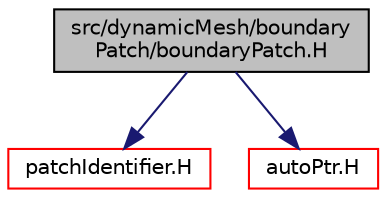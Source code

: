 digraph "src/dynamicMesh/boundaryPatch/boundaryPatch.H"
{
  bgcolor="transparent";
  edge [fontname="Helvetica",fontsize="10",labelfontname="Helvetica",labelfontsize="10"];
  node [fontname="Helvetica",fontsize="10",shape=record];
  Node0 [label="src/dynamicMesh/boundary\lPatch/boundaryPatch.H",height=0.2,width=0.4,color="black", fillcolor="grey75", style="filled", fontcolor="black"];
  Node0 -> Node1 [color="midnightblue",fontsize="10",style="solid",fontname="Helvetica"];
  Node1 [label="patchIdentifier.H",height=0.2,width=0.4,color="red",URL="$a11900.html"];
  Node0 -> Node56 [color="midnightblue",fontsize="10",style="solid",fontname="Helvetica"];
  Node56 [label="autoPtr.H",height=0.2,width=0.4,color="red",URL="$a11828.html"];
}
